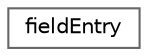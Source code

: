 digraph "Graphical Class Hierarchy"
{
 // LATEX_PDF_SIZE
  bgcolor="transparent";
  edge [fontname=Helvetica,fontsize=10,labelfontname=Helvetica,labelfontsize=10];
  node [fontname=Helvetica,fontsize=10,shape=box,height=0.2,width=0.4];
  rankdir="LR";
  Node0 [id="Node000000",label="fieldEntry",height=0.2,width=0.4,color="grey40", fillcolor="white", style="filled",URL="$classFoam_1_1ccm_1_1fieldEntry.html",tooltip=" "];
}
